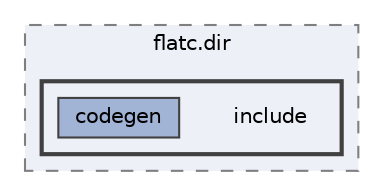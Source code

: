 digraph "flatbuffers/CMakeFiles/flatc.dir/include"
{
 // LATEX_PDF_SIZE
  bgcolor="transparent";
  edge [fontname=Helvetica,fontsize=10,labelfontname=Helvetica,labelfontsize=10];
  node [fontname=Helvetica,fontsize=10,shape=box,height=0.2,width=0.4];
  compound=true
  subgraph clusterdir_1b44efbfe6192e5d7af6da7ebfeeb330 {
    graph [ bgcolor="#edf0f7", pencolor="grey50", label="flatc.dir", fontname=Helvetica,fontsize=10 style="filled,dashed", URL="dir_1b44efbfe6192e5d7af6da7ebfeeb330.html",tooltip=""]
  subgraph clusterdir_4f0c681f2e3f13644bc237f8d3ea6727 {
    graph [ bgcolor="#edf0f7", pencolor="grey25", label="", fontname=Helvetica,fontsize=10 style="filled,bold", URL="dir_4f0c681f2e3f13644bc237f8d3ea6727.html",tooltip=""]
    dir_4f0c681f2e3f13644bc237f8d3ea6727 [shape=plaintext, label="include"];
  dir_3686c05d60fefc232e5adfa09c315d38 [label="codegen", fillcolor="#a2b4d6", color="grey25", style="filled", URL="dir_3686c05d60fefc232e5adfa09c315d38.html",tooltip=""];
  }
  }
}
